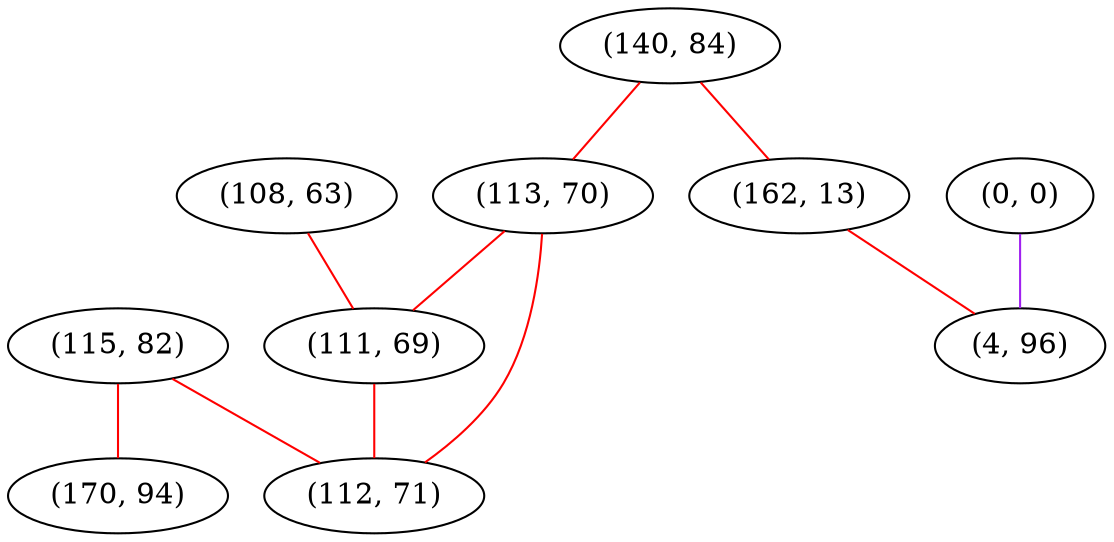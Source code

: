 graph "" {
"(115, 82)";
"(140, 84)";
"(113, 70)";
"(108, 63)";
"(0, 0)";
"(162, 13)";
"(170, 94)";
"(111, 69)";
"(112, 71)";
"(4, 96)";
"(115, 82)" -- "(170, 94)"  [color=red, key=0, weight=1];
"(115, 82)" -- "(112, 71)"  [color=red, key=0, weight=1];
"(140, 84)" -- "(162, 13)"  [color=red, key=0, weight=1];
"(140, 84)" -- "(113, 70)"  [color=red, key=0, weight=1];
"(113, 70)" -- "(111, 69)"  [color=red, key=0, weight=1];
"(113, 70)" -- "(112, 71)"  [color=red, key=0, weight=1];
"(108, 63)" -- "(111, 69)"  [color=red, key=0, weight=1];
"(0, 0)" -- "(4, 96)"  [color=purple, key=0, weight=4];
"(162, 13)" -- "(4, 96)"  [color=red, key=0, weight=1];
"(111, 69)" -- "(112, 71)"  [color=red, key=0, weight=1];
}
